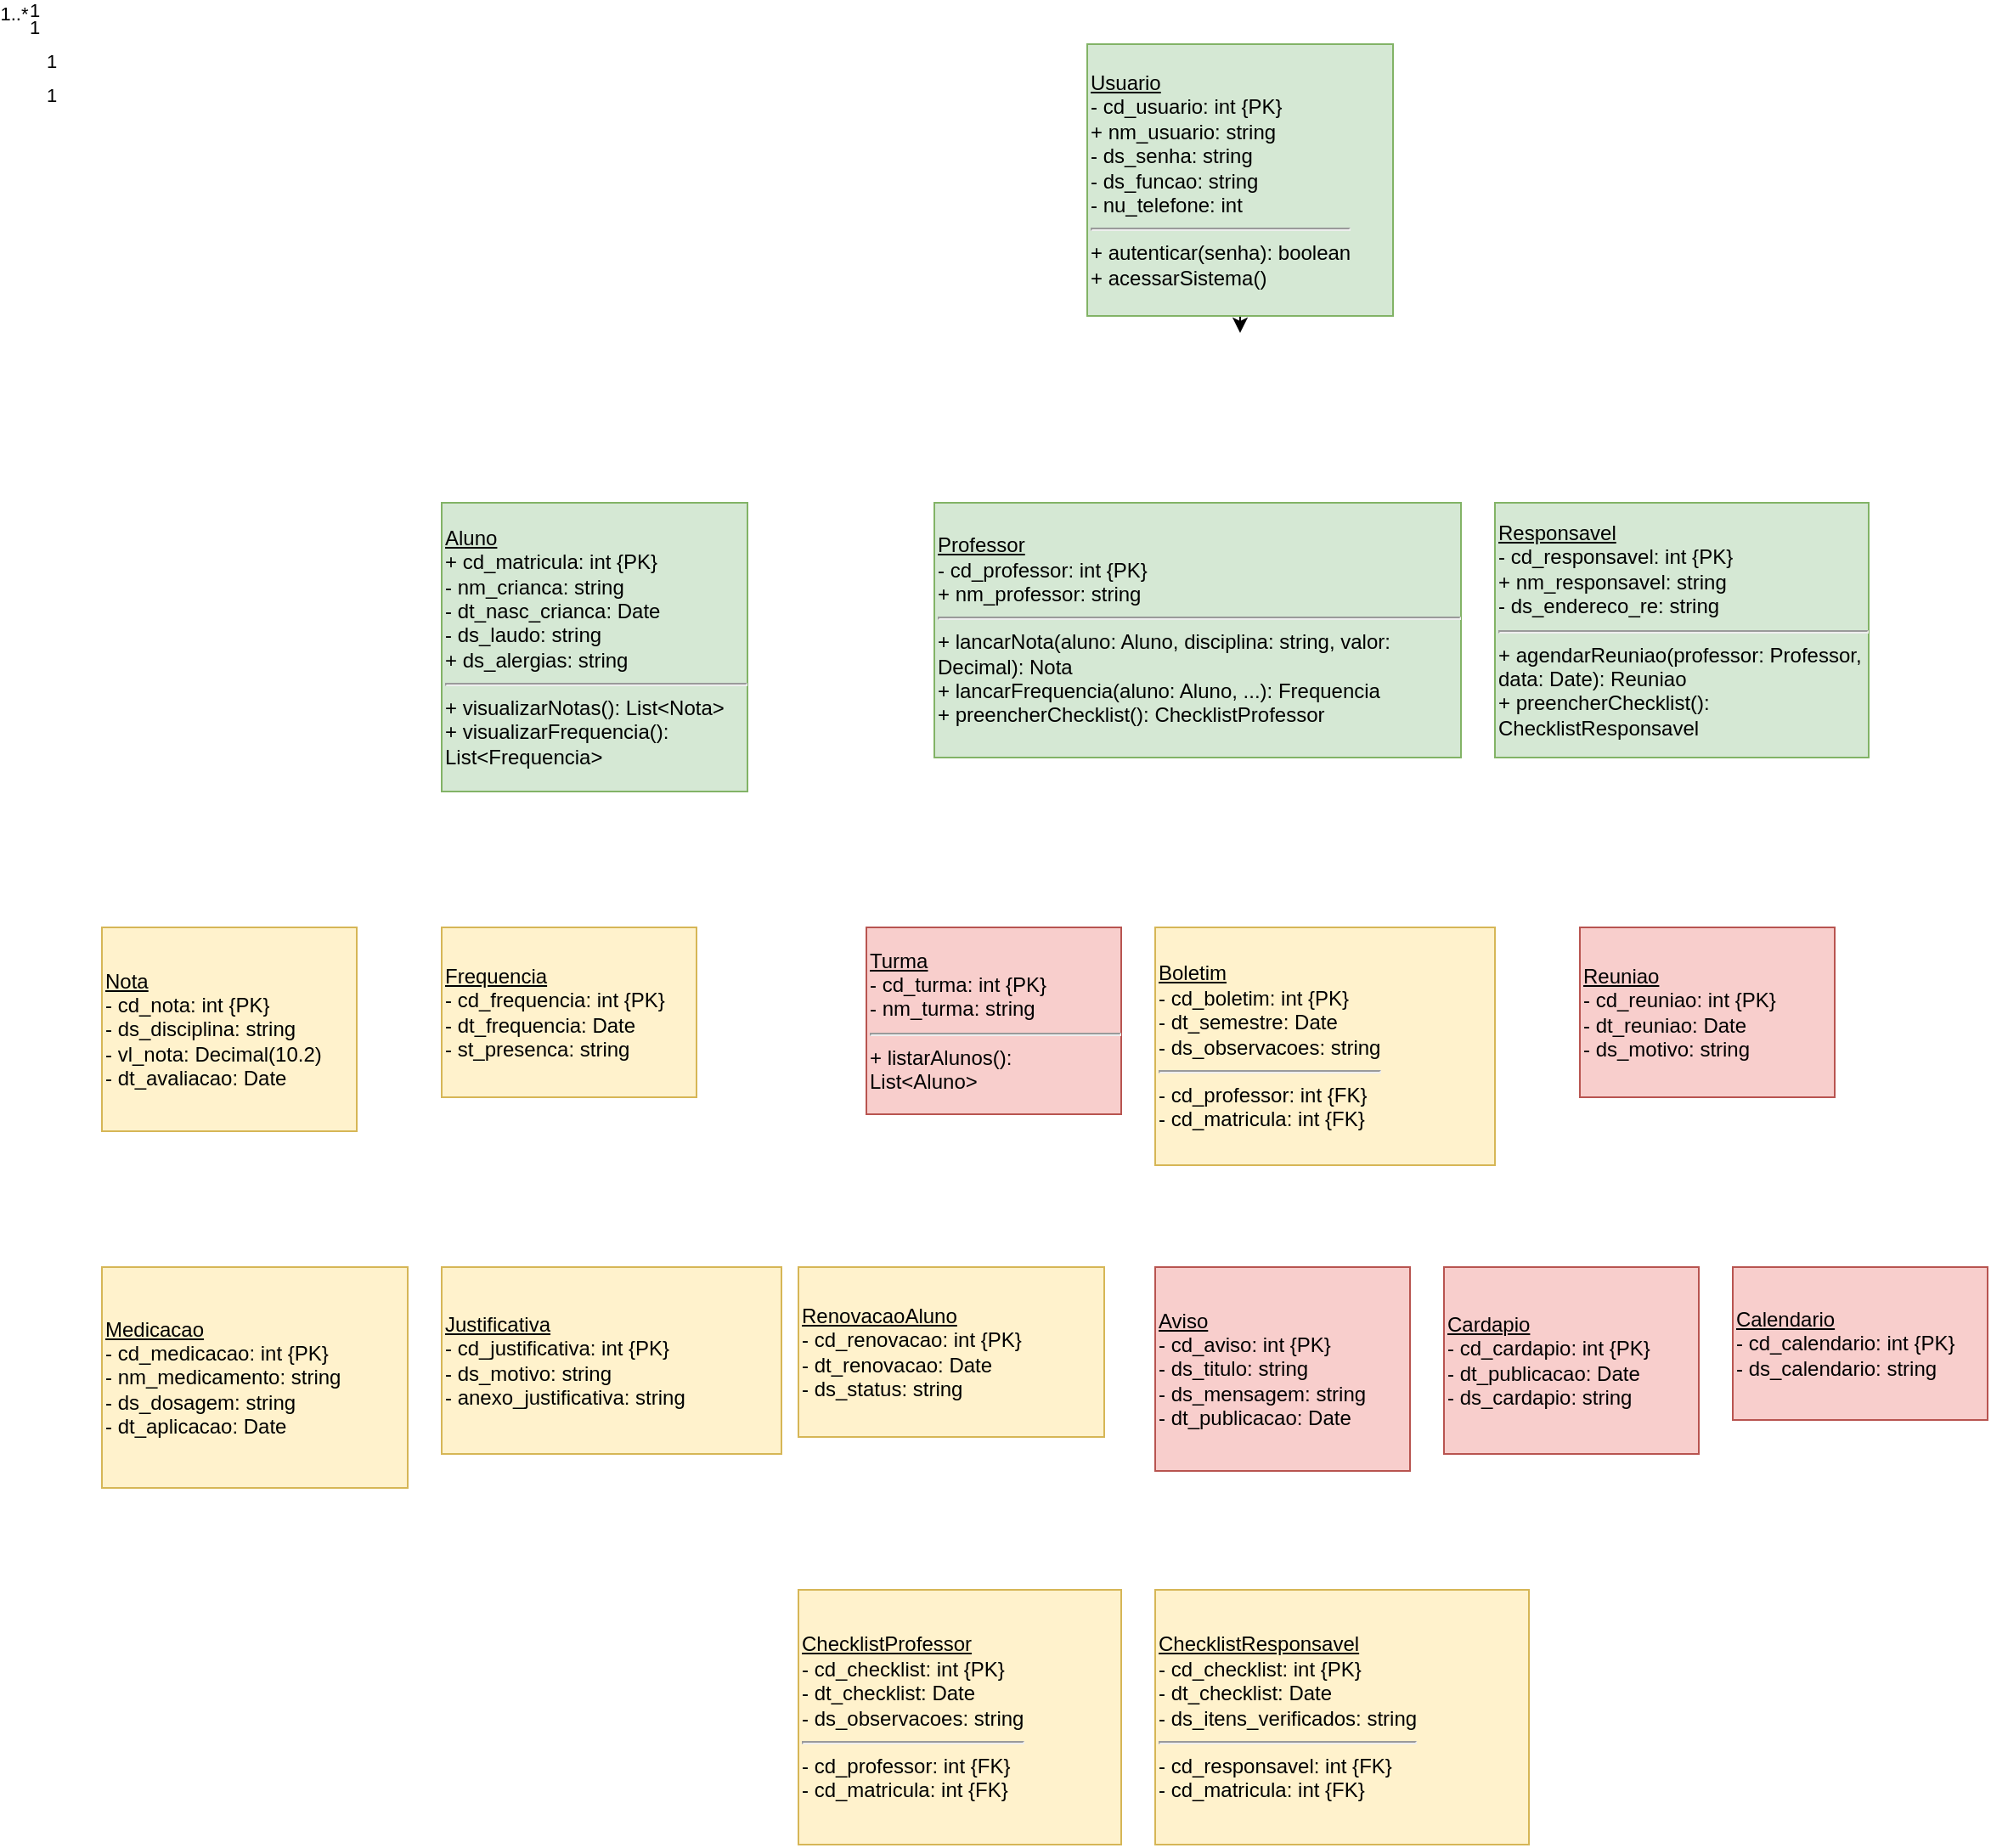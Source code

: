 <mxfile version="28.2.5">
  <diagram id="uml_familia_educa_encapsulado" name="Diagrama de Classes Encapsulado">
    <mxGraphModel dx="2534" dy="618" grid="1" gridSize="10" guides="1" tooltips="1" connect="1" arrows="1" fold="1" page="1" pageScale="1" pageWidth="1500" pageHeight="1800" math="0" shadow="0">
      <root>
        <mxCell id="0" />
        <mxCell id="1" parent="0" />
        <mxCell id="QBE8yJX20e07WUhbindl-1" style="edgeStyle=orthogonalEdgeStyle;rounded=0;orthogonalLoop=1;jettySize=auto;html=1;exitX=0.5;exitY=1;exitDx=0;exitDy=0;" edge="1" parent="1" source="class-usuario">
          <mxGeometry relative="1" as="geometry">
            <mxPoint x="720" y="200" as="targetPoint" />
          </mxGeometry>
        </mxCell>
        <mxCell id="class-usuario" value="&lt;u&gt;Usuario&lt;/u&gt;&lt;div&gt;- cd_usuario: int {PK}&lt;/div&gt;&lt;div&gt;+ nm_usuario: string&lt;/div&gt;&lt;div&gt;- ds_senha: string&lt;/div&gt;&lt;div&gt;- ds_funcao: string&lt;/div&gt;&lt;div&gt;- nu_telefone: int&lt;/div&gt;&lt;hr&gt;&lt;div&gt;+ autenticar(senha): boolean&lt;/div&gt;&lt;div&gt;+ acessarSistema()&lt;/div&gt;" style="html=1;whiteSpace=wrap;fillColor=#d5e8d4;strokeColor=#82b366;align=left;" parent="1" vertex="1">
          <mxGeometry x="630" y="30" width="180" height="160" as="geometry" />
        </mxCell>
        <mxCell id="class-aluno" value="&lt;u&gt;Aluno&lt;/u&gt;&lt;div&gt;+ cd_matricula: int {PK}&lt;/div&gt;&lt;div&gt;- nm_crianca: string&lt;/div&gt;&lt;div&gt;- dt_nasc_crianca: Date&lt;/div&gt;&lt;div&gt;- ds_laudo: string&lt;/div&gt;&lt;div&gt;+ ds_alergias: string&lt;/div&gt;&lt;hr&gt;&lt;div&gt;+ visualizarNotas(): List&amp;lt;Nota&amp;gt;&lt;/div&gt;&lt;div&gt;+ visualizarFrequencia(): List&amp;lt;Frequencia&amp;gt;&lt;/div&gt;" style="html=1;whiteSpace=wrap;fillColor=#d5e8d4;strokeColor=#82b366;align=left;" parent="1" vertex="1">
          <mxGeometry x="250" y="300" width="180" height="170" as="geometry" />
        </mxCell>
        <mxCell id="class-responsavel" value="&lt;u&gt;Responsavel&lt;/u&gt;&lt;div&gt;- cd_responsavel: int {PK}&lt;/div&gt;&lt;div&gt;+ nm_responsavel: string&lt;/div&gt;&lt;div&gt;- ds_endereco_re: string&lt;/div&gt;&lt;hr&gt;&lt;div&gt;+ agendarReuniao(professor: Professor, data: Date): Reuniao&lt;/div&gt;&lt;div&gt;+ preencherChecklist(): ChecklistResponsavel&lt;/div&gt;" style="html=1;whiteSpace=wrap;fillColor=#d5e8d4;strokeColor=#82b366;align=left;" parent="1" vertex="1">
          <mxGeometry x="870" y="300" width="220" height="150" as="geometry" />
        </mxCell>
        <mxCell id="class-professor" value="&lt;u&gt;Professor&lt;/u&gt;&lt;div&gt;- cd_professor: int {PK}&lt;/div&gt;&lt;div&gt;+ nm_professor: string&lt;/div&gt;&lt;hr&gt;&lt;div&gt;+ lancarNota(aluno: Aluno, disciplina: string, valor: Decimal): Nota&lt;/div&gt;&lt;div&gt;+ lancarFrequencia(aluno: Aluno, ...): Frequencia&lt;/div&gt;&lt;div&gt;+ preencherChecklist(): ChecklistProfessor&lt;/div&gt;" style="html=1;whiteSpace=wrap;fillColor=#d5e8d4;strokeColor=#82b366;align=left;" parent="1" vertex="1">
          <mxGeometry x="540" y="300" width="310" height="150" as="geometry" />
        </mxCell>
        <mxCell id="class-turma" value="&lt;u&gt;Turma&lt;/u&gt;&lt;div&gt;- cd_turma: int {PK}&lt;/div&gt;&lt;div&gt;- nm_turma: string&lt;/div&gt;&lt;hr&gt;&lt;div&gt;+ listarAlunos(): List&amp;lt;Aluno&amp;gt;&lt;/div&gt;" style="html=1;whiteSpace=wrap;fillColor=#f8cecc;strokeColor=#b85450;align=left;" parent="1" vertex="1">
          <mxGeometry x="500" y="550" width="150" height="110" as="geometry" />
        </mxCell>
        <mxCell id="class-nota" value="&lt;u&gt;Nota&lt;/u&gt;&lt;div&gt;- cd_nota: int {PK}&lt;/div&gt;&lt;div&gt;- ds_disciplina: string&lt;/div&gt;&lt;div&gt;- vl_nota: Decimal(10.2)&lt;/div&gt;&lt;div&gt;- dt_avaliacao: Date&lt;/div&gt;" style="html=1;whiteSpace=wrap;fillColor=#fff2cc;strokeColor=#d6b656;align=left;" parent="1" vertex="1">
          <mxGeometry x="50" y="550" width="150" height="120" as="geometry" />
        </mxCell>
        <mxCell id="class-frequencia" value="&lt;u&gt;Frequencia&lt;/u&gt;&lt;div&gt;- cd_frequencia: int {PK}&lt;/div&gt;&lt;div&gt;- dt_frequencia: Date&lt;/div&gt;&lt;div&gt;- st_presenca: string&lt;/div&gt;" style="html=1;whiteSpace=wrap;fillColor=#fff2cc;strokeColor=#d6b656;align=left;" parent="1" vertex="1">
          <mxGeometry x="250" y="550" width="150" height="100" as="geometry" />
        </mxCell>
        <mxCell id="class-boletim" value="&lt;u&gt;Boletim&lt;/u&gt;&lt;div&gt;- cd_boletim: int {PK}&lt;/div&gt;&lt;div&gt;- dt_semestre: Date&lt;/div&gt;&lt;div&gt;- ds_observacoes: string&lt;/div&gt;&lt;hr&gt;&lt;div&gt;- cd_professor: int {FK}&lt;/div&gt;&lt;div&gt;- cd_matricula: int {FK}&lt;/div&gt;" style="html=1;whiteSpace=wrap;fillColor=#fff2cc;strokeColor=#d6b656;align=left;" parent="1" vertex="1">
          <mxGeometry x="670" y="550" width="200" height="140" as="geometry" />
        </mxCell>
        <mxCell id="class-reuniao" value="&lt;u&gt;Reuniao&lt;/u&gt;&lt;div&gt;- cd_reuniao: int {PK}&lt;/div&gt;&lt;div&gt;- dt_reuniao: Date&lt;/div&gt;&lt;div&gt;- ds_motivo: string&lt;/div&gt;" style="html=1;whiteSpace=wrap;fillColor=#f8cecc;strokeColor=#b85450;align=left;" parent="1" vertex="1">
          <mxGeometry x="920" y="550" width="150" height="100" as="geometry" />
        </mxCell>
        <mxCell id="class-aviso" value="&lt;u&gt;Aviso&lt;/u&gt;&lt;div&gt;- cd_aviso: int {PK}&lt;/div&gt;&lt;div&gt;- ds_titulo: string&lt;/div&gt;&lt;div&gt;- ds_mensagem: string&lt;/div&gt;&lt;div&gt;- dt_publicacao: Date&lt;/div&gt;" style="html=1;whiteSpace=wrap;fillColor=#f8cecc;strokeColor=#b85450;align=left;" parent="1" vertex="1">
          <mxGeometry x="670" y="750" width="150" height="120" as="geometry" />
        </mxCell>
        <mxCell id="class-medicacao" value="&lt;u&gt;Medicacao&lt;/u&gt;&lt;div&gt;- cd_medicacao: int {PK}&lt;/div&gt;&lt;div&gt;- nm_medicamento: string&lt;/div&gt;&lt;div&gt;- ds_dosagem: string&lt;/div&gt;&lt;div&gt;- dt_aplicacao: Date&lt;/div&gt;" style="html=1;whiteSpace=wrap;fillColor=#fff2cc;strokeColor=#d6b656;align=left;" parent="1" vertex="1">
          <mxGeometry x="50" y="750" width="180" height="130" as="geometry" />
        </mxCell>
        <mxCell id="class-justificativa" value="&lt;u&gt;Justificativa&lt;/u&gt;&lt;div&gt;- cd_justificativa: int {PK}&lt;/div&gt;&lt;div&gt;- ds_motivo: string&lt;/div&gt;&lt;div&gt;- anexo_justificativa: string&lt;/div&gt;" style="html=1;whiteSpace=wrap;fillColor=#fff2cc;strokeColor=#d6b656;align=left;" parent="1" vertex="1">
          <mxGeometry x="250" y="750" width="200" height="110" as="geometry" />
        </mxCell>
        <mxCell id="class-renovacao" value="&lt;u&gt;RenovacaoAluno&lt;/u&gt;&lt;div&gt;- cd_renovacao: int {PK}&lt;/div&gt;&lt;div&gt;- dt_renovacao: Date&lt;/div&gt;&lt;div&gt;- ds_status: string&lt;/div&gt;" style="html=1;whiteSpace=wrap;fillColor=#fff2cc;strokeColor=#d6b656;align=left;" parent="1" vertex="1">
          <mxGeometry x="460" y="750" width="180" height="100" as="geometry" />
        </mxCell>
        <mxCell id="class-checklist-professor" value="&lt;u&gt;ChecklistProfessor&lt;/u&gt;&lt;div&gt;- cd_checklist: int {PK}&lt;/div&gt;&lt;div&gt;- dt_checklist: Date&lt;/div&gt;&lt;div&gt;- ds_observacoes: string&lt;/div&gt;&lt;hr&gt;&lt;div&gt;- cd_professor: int {FK}&lt;/div&gt;&lt;div&gt;- cd_matricula: int {FK}&lt;/div&gt;" style="html=1;whiteSpace=wrap;fillColor=#fff2cc;strokeColor=#d6b656;align=left;" parent="1" vertex="1">
          <mxGeometry x="460" y="940" width="190" height="150" as="geometry" />
        </mxCell>
        <mxCell id="class-checklist-responsavel" value="&lt;u&gt;ChecklistResponsavel&lt;/u&gt;&lt;div&gt;- cd_checklist: int {PK}&lt;/div&gt;&lt;div&gt;- dt_checklist: Date&lt;/div&gt;&lt;div&gt;- ds_itens_verificados: string&lt;/div&gt;&lt;hr&gt;&lt;div&gt;- cd_responsavel: int {FK}&lt;/div&gt;&lt;div&gt;- cd_matricula: int {FK}&lt;/div&gt;" style="html=1;whiteSpace=wrap;fillColor=#fff2cc;strokeColor=#d6b656;align=left;" parent="1" vertex="1">
          <mxGeometry x="670" y="940" width="220" height="150" as="geometry" />
        </mxCell>
        <mxCell id="class-cardapio" value="&lt;u&gt;Cardapio&lt;/u&gt;&lt;div&gt;- cd_cardapio: int {PK}&lt;/div&gt;&lt;div&gt;- dt_publicacao: Date&lt;/div&gt;&lt;div&gt;- ds_cardapio: string&lt;/div&gt;" style="html=1;whiteSpace=wrap;fillColor=#f8cecc;strokeColor=#b85450;align=left;" parent="1" vertex="1">
          <mxGeometry x="840" y="750" width="150" height="110" as="geometry" />
        </mxCell>
        <mxCell id="class-calendario" value="&lt;u&gt;Calendario&lt;/u&gt;&lt;div&gt;- cd_calendario: int {PK}&lt;/div&gt;&lt;div&gt;- ds_calendario: string&lt;/div&gt;" style="html=1;whiteSpace=wrap;fillColor=#f8cecc;strokeColor=#b85450;align=left;" parent="1" vertex="1">
          <mxGeometry x="1010" y="750" width="150" height="90" as="geometry" />
        </mxCell>
        <mxCell id="rel-professor-turma" value="1" style="endArrow=none;html=1;edgeStyle=orthogonalEdge;strokeColor=#82b366;exitX=0.5;exitY=1;exitDx=0;exitDy=0;entryX=0.5;entryY=0;entryDx=0;entryDy=0;startArrow=ERmand;startFill=0;" parent="1" source="class-professor" target="class-turma">
          <mxGeometry relative="1" as="geometry">
            <mxPoint x="695" y="450" as="sourcePoint" />
            <mxPoint x="625" y="550" as="targetPoint" />
            <Array as="points">
              <mxPoint x="695" y="500" />
              <mxPoint x="575" y="500" />
            </Array>
          </mxGeometry>
        </mxCell>
        <mxCell id="rel-professor-turma-cardinalidade" value="1..*" style="edgeLabel;html=1;align=center;verticalAlign=middle;resizable=0;points=[];" parent="rel-professor-turma" vertex="1" connectable="0">
          <mxGeometry x="0.107" y="2" relative="1" as="geometry">
            <mxPoint x="-2" y="12" as="offset" />
          </mxGeometry>
        </mxCell>
        <mxCell id="rel-aluno-turma" value="1..*" style="endArrow=none;html=1;edgeStyle=orthogonalEdge;strokeColor=#82b366;exitX=0.5;exitY=1;exitDx=0;exitDy=0;entryX=0;entryY=0.5;entryDx=0;entryDy=0;" parent="1" source="class-aluno" target="class-turma">
          <mxGeometry relative="1" as="geometry">
            <mxPoint x="340" y="470" as="sourcePoint" />
            <mxPoint x="500" y="580" as="targetPoint" />
            <Array as="points">
              <mxPoint x="340" y="530" />
              <mxPoint x="470" y="530" />
              <mxPoint x="470" y="580" />
            </Array>
          </mxGeometry>
        </mxCell>
        <mxCell id="rel-turma-aluno" value="1..*" style="endArrow=none;html=1;edgeStyle=orthogonalEdge;strokeColor=#82b366;" parent="1" source="class-turma" target="class-aluno">
          <mxGeometry relative="1" as="geometry">
            <mxPoint x="500" y="580" as="sourcePoint" />
            <mxPoint x="430" y="385" as="targetPoint" />
            <Array as="points">
              <mxPoint x="500" y="470" />
            </Array>
          </mxGeometry>
        </mxCell>
        <mxCell id="rel-aluno-responsavel" value="1..*" style="endArrow=none;html=1;edgeStyle=orthogonalEdge;strokeColor=#82b366;" parent="1" source="class-aluno" target="class-responsavel">
          <mxGeometry relative="1" as="geometry">
            <mxPoint x="430" y="385" as="sourcePoint" />
            <mxPoint x="870" y="375" as="targetPoint" />
          </mxGeometry>
        </mxCell>
        <mxCell id="rel-responsavel-aluno" value="1..*" style="endArrow=none;html=1;edgeStyle=orthogonalEdge;strokeColor=#82b366;" parent="1" source="class-responsavel" target="class-aluno">
          <mxGeometry relative="1" as="geometry">
            <mxPoint x="870" y="375" as="sourcePoint" />
            <mxPoint x="430" y="385" as="targetPoint" />
          </mxGeometry>
        </mxCell>
        <mxCell id="rel-aluno-nota" value="1..*" style="endArrow=none;html=1;edgeStyle=orthogonalEdge;strokeColor=#d6b656;exitX=0;exitY=0.5;exitDx=0;exitDy=0;entryX=1;entryY=0.5;entryDx=0;entryDy=0;startArrow=ERcomprising;startFill=1;" parent="1" source="class-aluno" target="class-nota">
          <mxGeometry relative="1" as="geometry">
            <mxPoint x="250" y="385" as="sourcePoint" />
            <mxPoint x="200" y="610" as="targetPoint" />
            <Array as="points">
              <mxPoint x="230" y="385" />
              <mxPoint x="230" y="610" />
            </Array>
          </mxGeometry>
        </mxCell>
        <mxCell id="rel-aluno-frequencia" value="1..*" style="endArrow=none;html=1;edgeStyle=orthogonalEdge;strokeColor=#d6b656;exitX=0.5;exitY=1;exitDx=0;exitDy=0;entryX=0.5;entryY=0;entryDx=0;entryDy=0;startArrow=ERcomprising;startFill=1;" parent="1" source="class-aluno" target="class-frequencia">
          <mxGeometry relative="1" as="geometry">
            <mxPoint x="340" y="470" as="sourcePoint" />
            <mxPoint x="325" y="550" as="targetPoint" />
          </mxGeometry>
        </mxCell>
        <mxCell id="rel-aluno-medicacao" value="0..*" style="endArrow=none;html=1;edgeStyle=orthogonalEdge;strokeColor=#d6b656;exitX=0;exitY=0.5;exitDx=0;exitDy=0;entryX=1;entryY=0.5;entryDx=0;entryDy=0;startArrow=ERcomprising;startFill=1;" parent="1" source="class-aluno" target="class-medicacao">
          <mxGeometry relative="1" as="geometry">
            <mxPoint x="250" y="385" as="sourcePoint" />
            <mxPoint x="230" y="815" as="targetPoint" />
            <Array as="points">
              <mxPoint x="230" y="385" />
              <mxPoint x="230" y="815" />
            </Array>
          </mxGeometry>
        </mxCell>
        <mxCell id="rel-aluno-justificativa" value="0..*" style="endArrow=none;html=1;edgeStyle=orthogonalEdge;strokeColor=#d6b656;exitX=0.5;exitY=1;exitDx=0;exitDy=0;entryX=0.5;entryY=0;entryDx=0;entryDy=0;startArrow=ERcomprising;startFill=1;" parent="1" source="class-aluno" target="class-justificativa">
          <mxGeometry relative="1" as="geometry">
            <mxPoint x="340" y="470" as="sourcePoint" />
            <mxPoint x="350" y="750" as="targetPoint" />
            <Array as="points">
              <mxPoint x="340" y="510" />
              <mxPoint x="350" y="510" />
            </Array>
          </mxGeometry>
        </mxCell>
        <mxCell id="rel-aluno-renovacao" value="0..*" style="endArrow=none;html=1;edgeStyle=orthogonalEdge;strokeColor=#d6b656;exitX=1;exitY=0.5;exitDx=0;exitDy=0;entryX=0;entryY=0.5;entryDx=0;entryDy=0;" parent="1" source="class-aluno" target="class-renovacao">
          <mxGeometry relative="1" as="geometry">
            <mxPoint x="430" y="385" as="sourcePoint" />
            <mxPoint x="460" y="800" as="targetPoint" />
            <Array as="points">
              <mxPoint x="445" y="385" />
              <mxPoint x="445" y="800" />
            </Array>
          </mxGeometry>
        </mxCell>
        <mxCell id="rel-aluno-renovacao-cardinalidade" value="1" style="edgeLabel;html=1;align=center;verticalAlign=middle;resizable=0;points=[];" parent="rel-aluno-renovacao" vertex="1" connectable="0">
          <mxGeometry x="-0.099" y="-2" relative="1" as="geometry">
            <mxPoint x="20" y="60" as="offset" />
          </mxGeometry>
        </mxCell>
        <mxCell id="rel-aluno-checklist-professor" value="0..*" style="endArrow=none;html=1;edgeStyle=orthogonalEdge;strokeColor=#d6b656;exitX=0.5;exitY=1;exitDx=0;exitDy=0;entryX=0.5;entryY=0;entryDx=0;entryDy=0;startArrow=ERcomprising;startFill=1;" parent="1" source="class-aluno" target="class-checklist-professor">
          <mxGeometry relative="1" as="geometry">
            <mxPoint x="340" y="470" as="sourcePoint" />
            <mxPoint x="555" y="940" as="targetPoint" />
            <Array as="points">
              <mxPoint x="340" y="910" />
              <mxPoint x="555" y="910" />
            </Array>
          </mxGeometry>
        </mxCell>
        <mxCell id="rel-aluno-checklist-responsavel" value="0..*" style="endArrow=none;html=1;edgeStyle=orthogonalEdge;strokeColor=#d6b656;exitX=1;exitY=0.5;exitDx=0;exitDy=0;entryX=0.5;entryY=0;entryDx=0;entryDy=0;startArrow=ERcomprising;startFill=1;" parent="1" source="class-aluno" target="class-checklist-responsavel">
          <mxGeometry relative="1" as="geometry">
            <mxPoint x="430" y="385" as="sourcePoint" />
            <mxPoint x="780" y="940" as="targetPoint" />
            <Array as="points">
              <mxPoint x="450" y="385" />
              <mxPoint x="450" y="910" />
              <mxPoint x="780" y="910" />
            </Array>
          </mxGeometry>
        </mxCell>
        <mxCell id="rel-aluno-boletim" value="0..*" style="endArrow=none;html=1;edgeStyle=orthogonalEdge;strokeColor=#d6b656;exitX=1;exitY=0.5;exitDx=0;exitDy=0;entryX=0;entryY=0.5;entryDx=0;entryDy=0;" parent="1" source="class-aluno" target="class-boletim">
          <mxGeometry relative="1" as="geometry">
            <mxPoint x="430" y="385" as="sourcePoint" />
            <mxPoint x="670" y="610" as="targetPoint" />
            <Array as="points">
              <mxPoint x="440" y="385" />
              <mxPoint x="440" y="610" />
            </Array>
          </mxGeometry>
        </mxCell>
        <mxCell id="rel-aluno-boletim-cardinalidade" value="1" style="edgeLabel;html=1;align=center;verticalAlign=middle;resizable=0;points=[];" parent="rel-aluno-boletim" vertex="1" connectable="0">
          <mxGeometry x="-0.108" y="-4" relative="1" as="geometry">
            <mxPoint x="20" y="40" as="offset" />
          </mxGeometry>
        </mxCell>
        <mxCell id="rel-professor-checklist-professor" value="0..*" style="endArrow=none;html=1;edgeStyle=orthogonalEdge;strokeColor=#d6b656;exitX=0.5;exitY=1;exitDx=0;exitDy=0;entryX=0.5;entryY=0;entryDx=0;entryDy=0;startArrow=ERmand;startFill=0;" parent="1" source="class-professor" target="class-checklist-professor">
          <mxGeometry relative="1" as="geometry">
            <mxPoint x="695" y="450" as="sourcePoint" />
            <mxPoint x="555" y="940" as="targetPoint" />
            <Array as="points">
              <mxPoint x="695" y="470" />
              <mxPoint x="555" y="470" />
            </Array>
          </mxGeometry>
        </mxCell>
        <mxCell id="rel-professor-checklist-professor-cardinalidade" value="1" style="edgeLabel;html=1;align=center;verticalAlign=middle;resizable=0;points=[];" parent="rel-professor-checklist-professor" vertex="1" connectable="0">
          <mxGeometry x="-0.049" y="-3" relative="1" as="geometry">
            <mxPoint x="10" y="10" as="offset" />
          </mxGeometry>
        </mxCell>
        <mxCell id="rel-professor-reuniao" value="0..*" style="endArrow=none;html=1;edgeStyle=orthogonalEdge;strokeColor=#b85450;exitX=1;exitY=0.5;exitDx=0;exitDy=0;entryX=0.5;entryY=0;entryDx=0;entryDy=0;startArrow=ERmand;startFill=0;" parent="1" source="class-professor" target="class-reuniao">
          <mxGeometry relative="1" as="geometry">
            <mxPoint x="850" y="375" as="sourcePoint" />
            <mxPoint x="995" y="550" as="targetPoint" />
            <Array as="points">
              <mxPoint x="870" y="375" />
              <mxPoint x="870" y="520" />
              <mxPoint x="995" y="520" />
            </Array>
          </mxGeometry>
        </mxCell>
        <mxCell id="rel-professor-reuniao-cardinalidade" value="1" style="edgeLabel;html=1;align=center;verticalAlign=middle;resizable=0;points=[];" parent="rel-professor-reuniao" vertex="1" connectable="0">
          <mxGeometry x="-0.016" y="2" relative="1" as="geometry">
            <mxPoint x="10" y="20" as="offset" />
          </mxGeometry>
        </mxCell>
        <mxCell id="rel-responsavel-checklist" value="0..*" style="endArrow=none;html=1;edgeStyle=orthogonalEdge;strokeColor=#d6b656;exitX=0.5;exitY=1;exitDx=0;exitDy=0;entryX=0.5;entryY=0;entryDx=0;entryDy=0;startArrow=ERmand;startFill=0;" parent="1" source="class-responsavel" target="class-checklist-responsavel">
          <mxGeometry relative="1" as="geometry">
            <mxPoint x="980" y="450" as="sourcePoint" />
            <mxPoint x="780" y="940" as="targetPoint" />
            <Array as="points">
              <mxPoint x="980" y="470" />
              <mxPoint x="780" y="470" />
            </Array>
          </mxGeometry>
        </mxCell>
        <mxCell id="rel-responsavel-checklist-cardinalidade" value="1" style="edgeLabel;html=1;align=center;verticalAlign=middle;resizable=0;points=[];" parent="rel-responsavel-checklist" vertex="1" connectable="0">
          <mxGeometry x="-0.049" y="-3" relative="1" as="geometry">
            <mxPoint x="10" y="10" as="offset" />
          </mxGeometry>
        </mxCell>
        <mxCell id="rel-responsavel-reuniao" value="0..*" style="endArrow=none;html=1;edgeStyle=orthogonalEdge;strokeColor=#b85450;exitX=0.5;exitY=1;exitDx=0;exitDy=0;entryX=1;entryY=0.5;entryDx=0;entryDy=0;startArrow=ERmand;startFill=0;" parent="1" source="class-responsavel" target="class-reuniao">
          <mxGeometry relative="1" as="geometry">
            <mxPoint x="980" y="450" as="sourcePoint" />
            <mxPoint x="920" y="600" as="targetPoint" />
            <Array as="points">
              <mxPoint x="980" y="520" />
              <mxPoint x="920" y="520" />
            </Array>
          </mxGeometry>
        </mxCell>
        <mxCell id="rel-responsavel-reuniao-cardinalidade" value="1" style="edgeLabel;html=1;align=center;verticalAlign=middle;resizable=0;points=[];" parent="rel-responsavel-reuniao" vertex="1" connectable="0">
          <mxGeometry x="0.102" y="-2" relative="1" as="geometry">
            <mxPoint x="10" y="20" as="offset" />
          </mxGeometry>
        </mxCell>
        <mxCell id="rel-usuario-aviso" value="0..*" style="endArrow=none;html=1;edgeStyle=orthogonalEdge;strokeColor=#b85450;exitX=0.5;exitY=1;exitDx=0;exitDy=0;entryX=0.5;entryY=0;entryDx=0;entryDy=0;startArrow=ERmand;startFill=0;" parent="1" source="class-usuario" target="class-aviso">
          <mxGeometry relative="1" as="geometry">
            <mxPoint x="720" y="180" as="sourcePoint" />
            <mxPoint x="745" y="750" as="targetPoint" />
            <Array as="points">
              <mxPoint x="720" y="250" />
              <mxPoint x="745" y="250" />
            </Array>
          </mxGeometry>
        </mxCell>
        <mxCell id="rel-usuario-aviso-cardinalidade" value="1" style="edgeLabel;html=1;align=center;verticalAlign=middle;resizable=0;points=[];" parent="rel-usuario-aviso" vertex="1" connectable="0">
          <mxGeometry x="0.067" y="-1" relative="1" as="geometry">
            <mxPoint x="10" y="20" as="offset" />
          </mxGeometry>
        </mxCell>
        <mxCell id="rel-usuario-cardapio" value="0..*" style="endArrow=none;html=1;edgeStyle=orthogonalEdge;strokeColor=#b85450;exitX=0.5;exitY=1;exitDx=0;exitDy=0;entryX=0.5;entryY=0;entryDx=0;entryDy=0;startArrow=ERmand;startFill=0;" parent="1" source="class-usuario" target="class-cardapio">
          <mxGeometry relative="1" as="geometry">
            <mxPoint x="720" y="180" as="sourcePoint" />
            <mxPoint x="915" y="750" as="targetPoint" />
            <Array as="points">
              <mxPoint x="720" y="250" />
              <mxPoint x="915" y="250" />
            </Array>
          </mxGeometry>
        </mxCell>
        <mxCell id="rel-usuario-cardapio-cardinalidade" value="1" style="edgeLabel;html=1;align=center;verticalAlign=middle;resizable=0;points=[];" parent="rel-usuario-cardapio" vertex="1" connectable="0">
          <mxGeometry x="0.046" y="-1" relative="1" as="geometry">
            <mxPoint x="10" y="20" as="offset" />
          </mxGeometry>
        </mxCell>
        <mxCell id="rel-usuario-calendario" value="0..*" style="endArrow=none;html=1;edgeStyle=orthogonalEdge;strokeColor=#b85450;exitX=0.5;exitY=1;exitDx=0;exitDy=0;entryX=0.5;entryY=0;entryDx=0;entryDy=0;startArrow=ERmand;startFill=0;" parent="1" source="class-usuario" target="class-calendario">
          <mxGeometry relative="1" as="geometry">
            <mxPoint x="720" y="180" as="sourcePoint" />
            <mxPoint x="1085" y="750" as="targetPoint" />
            <Array as="points">
              <mxPoint x="720" y="250" />
              <mxPoint x="1085" y="250" />
            </Array>
          </mxGeometry>
        </mxCell>
        <mxCell id="rel-usuario-calendario-cardinalidade" value="1" style="edgeLabel;html=1;align=center;verticalAlign=middle;resizable=0;points=[];" parent="rel-usuario-calendario" vertex="1" connectable="0">
          <mxGeometry x="0.046" y="-1" relative="1" as="geometry">
            <mxPoint x="10" y="20" as="offset" />
          </mxGeometry>
        </mxCell>
      </root>
    </mxGraphModel>
  </diagram>
</mxfile>
